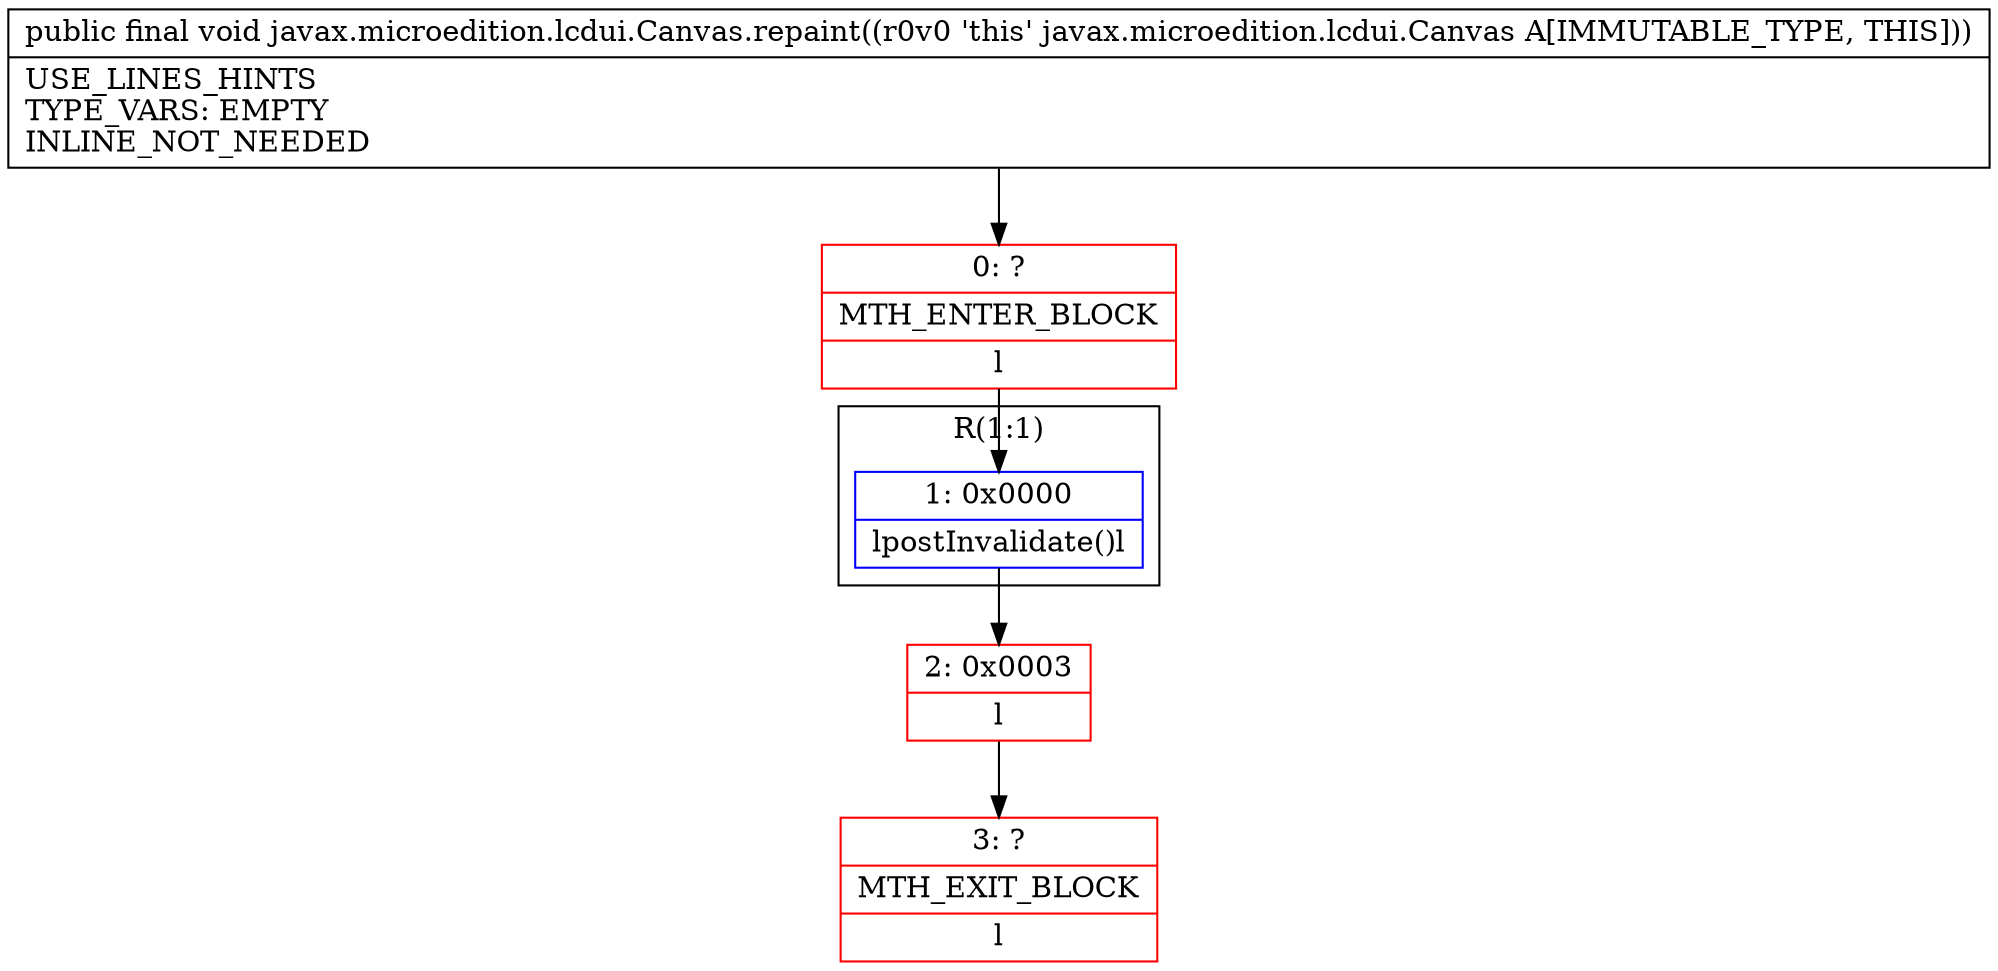 digraph "CFG forjavax.microedition.lcdui.Canvas.repaint()V" {
subgraph cluster_Region_1697895323 {
label = "R(1:1)";
node [shape=record,color=blue];
Node_1 [shape=record,label="{1\:\ 0x0000|lpostInvalidate()l}"];
}
Node_0 [shape=record,color=red,label="{0\:\ ?|MTH_ENTER_BLOCK\l|l}"];
Node_2 [shape=record,color=red,label="{2\:\ 0x0003|l}"];
Node_3 [shape=record,color=red,label="{3\:\ ?|MTH_EXIT_BLOCK\l|l}"];
MethodNode[shape=record,label="{public final void javax.microedition.lcdui.Canvas.repaint((r0v0 'this' javax.microedition.lcdui.Canvas A[IMMUTABLE_TYPE, THIS]))  | USE_LINES_HINTS\lTYPE_VARS: EMPTY\lINLINE_NOT_NEEDED\l}"];
MethodNode -> Node_0;
Node_1 -> Node_2;
Node_0 -> Node_1;
Node_2 -> Node_3;
}

